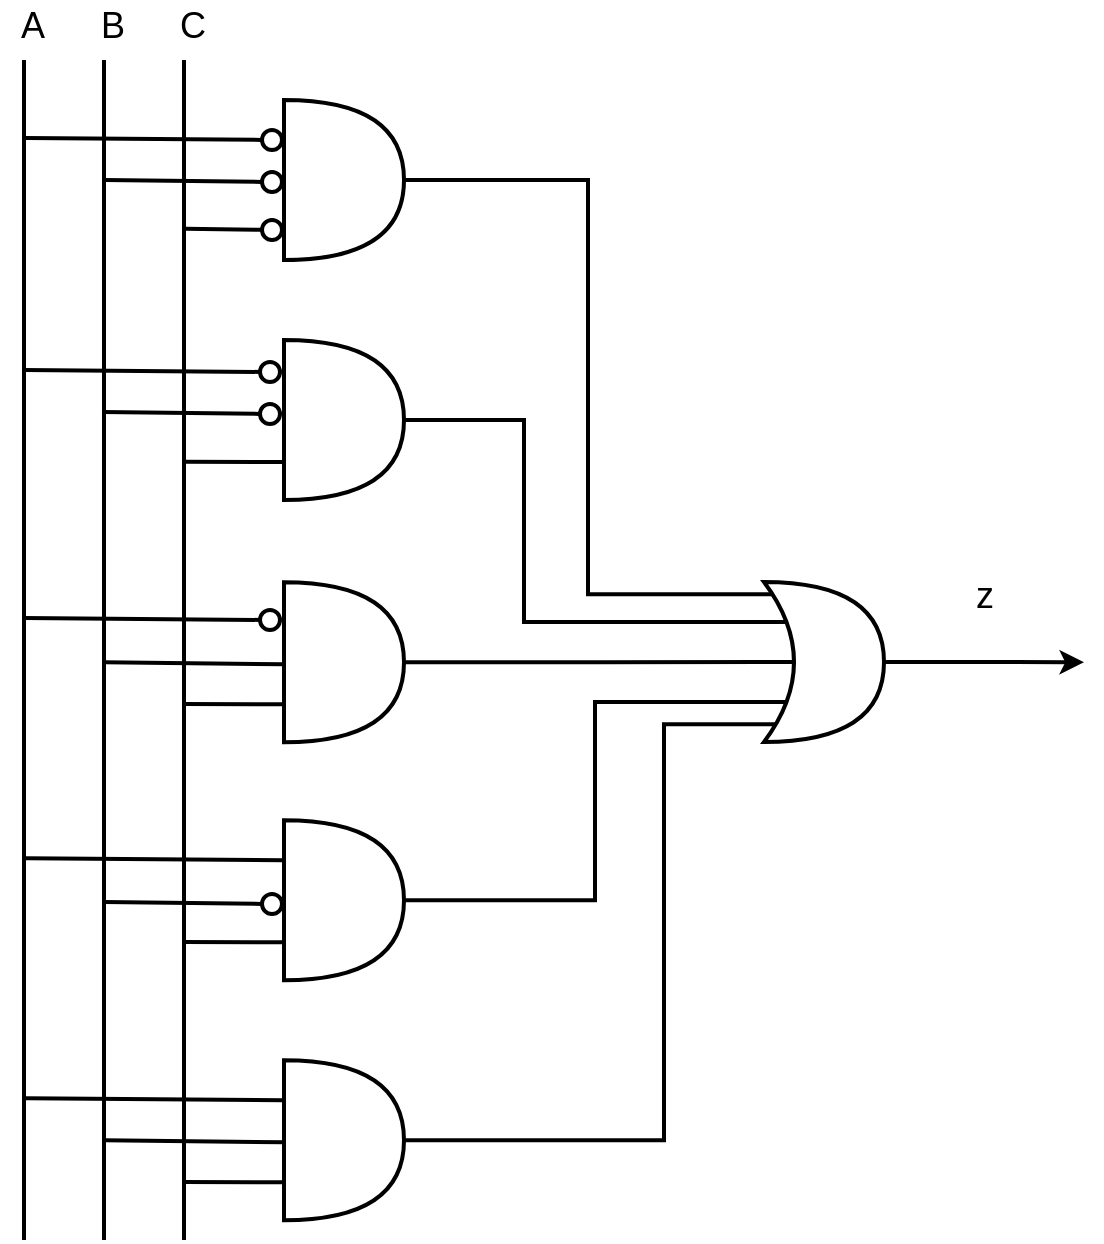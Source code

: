 <mxfile version="11.3.1" type="device" pages="1"><diagram id="4js1APNJ45feCjGTIoj3" name="Page-1"><mxGraphModel dx="1214" dy="657" grid="1" gridSize="10" guides="1" tooltips="1" connect="1" arrows="1" fold="1" page="1" pageScale="1" pageWidth="850" pageHeight="1100" math="0" shadow="0"><root><mxCell id="0"/><mxCell id="1" parent="0"/><mxCell id="5AkRfEBpUA8uwNMbyjjf-52" style="edgeStyle=elbowEdgeStyle;rounded=0;orthogonalLoop=1;jettySize=auto;html=1;exitX=1;exitY=0.5;exitDx=0;exitDy=0;exitPerimeter=0;startArrow=none;startFill=0;endArrow=classic;endFill=1;strokeColor=#000000;strokeWidth=2;" edge="1" parent="1" source="5AkRfEBpUA8uwNMbyjjf-2"><mxGeometry relative="1" as="geometry"><mxPoint x="810" y="401.167" as="targetPoint"/></mxGeometry></mxCell><mxCell id="5AkRfEBpUA8uwNMbyjjf-2" value="" style="shape=xor;whiteSpace=wrap;html=1;strokeWidth=2;" vertex="1" parent="1"><mxGeometry x="650" y="361" width="60" height="80" as="geometry"/></mxCell><mxCell id="5AkRfEBpUA8uwNMbyjjf-5" value="" style="shape=or;whiteSpace=wrap;html=1;strokeWidth=2;" vertex="1" parent="1"><mxGeometry x="410" y="120" width="60" height="80" as="geometry"/></mxCell><mxCell id="5AkRfEBpUA8uwNMbyjjf-11" value="&lt;font style=&quot;font-size: 18px&quot;&gt;A&lt;/font&gt;" style="text;html=1;resizable=0;points=[];autosize=1;align=center;verticalAlign=top;spacingTop=-4;" vertex="1" parent="1"><mxGeometry x="269" y="70" width="30" height="20" as="geometry"/></mxCell><mxCell id="5AkRfEBpUA8uwNMbyjjf-12" value="&lt;font style=&quot;font-size: 18px&quot;&gt;B&lt;/font&gt;" style="text;html=1;resizable=0;points=[];autosize=1;align=center;verticalAlign=top;spacingTop=-4;" vertex="1" parent="1"><mxGeometry x="309" y="70" width="30" height="20" as="geometry"/></mxCell><mxCell id="5AkRfEBpUA8uwNMbyjjf-13" value="&lt;font style=&quot;font-size: 18px&quot;&gt;C&lt;/font&gt;" style="text;html=1;resizable=0;points=[];autosize=1;align=center;verticalAlign=top;spacingTop=-4;" vertex="1" parent="1"><mxGeometry x="349" y="70" width="30" height="20" as="geometry"/></mxCell><mxCell id="5AkRfEBpUA8uwNMbyjjf-15" value="" style="line;strokeWidth=2;direction=south;html=1;" vertex="1" parent="1"><mxGeometry x="275" y="100" width="10" height="590" as="geometry"/></mxCell><mxCell id="5AkRfEBpUA8uwNMbyjjf-16" value="" style="line;strokeWidth=2;direction=south;html=1;" vertex="1" parent="1"><mxGeometry x="315" y="100" width="10" height="590" as="geometry"/></mxCell><mxCell id="5AkRfEBpUA8uwNMbyjjf-17" value="" style="line;strokeWidth=2;direction=south;html=1;" vertex="1" parent="1"><mxGeometry x="355" y="100" width="10" height="590" as="geometry"/></mxCell><mxCell id="5AkRfEBpUA8uwNMbyjjf-23" style="edgeStyle=none;rounded=0;orthogonalLoop=1;jettySize=auto;html=1;strokeColor=#000000;strokeWidth=2;startArrow=oval;startFill=0;endArrow=none;endFill=0;startSize=10;" edge="1" parent="1"><mxGeometry relative="1" as="geometry"><mxPoint x="404" y="161" as="sourcePoint"/><mxPoint x="320" y="160" as="targetPoint"/></mxGeometry></mxCell><mxCell id="5AkRfEBpUA8uwNMbyjjf-51" style="edgeStyle=elbowEdgeStyle;rounded=0;orthogonalLoop=1;jettySize=auto;html=1;exitX=1;exitY=0.5;exitDx=0;exitDy=0;exitPerimeter=0;entryX=0.175;entryY=0.25;entryDx=0;entryDy=0;entryPerimeter=0;startArrow=none;startFill=0;endArrow=none;endFill=0;strokeColor=#000000;strokeWidth=2;" edge="1" parent="1" source="5AkRfEBpUA8uwNMbyjjf-26" target="5AkRfEBpUA8uwNMbyjjf-2"><mxGeometry relative="1" as="geometry"><Array as="points"><mxPoint x="530" y="340"/></Array></mxGeometry></mxCell><mxCell id="5AkRfEBpUA8uwNMbyjjf-26" value="" style="shape=or;whiteSpace=wrap;html=1;strokeWidth=2;" vertex="1" parent="1"><mxGeometry x="410" y="240" width="60" height="80" as="geometry"/></mxCell><mxCell id="5AkRfEBpUA8uwNMbyjjf-28" style="edgeStyle=none;rounded=0;orthogonalLoop=1;jettySize=auto;html=1;exitX=0;exitY=0.25;exitDx=0;exitDy=0;exitPerimeter=0;strokeColor=#000000;strokeWidth=2;startArrow=none;startFill=0;endArrow=none;endFill=0;entryX=0.137;entryY=0.567;entryDx=0;entryDy=0;entryPerimeter=0;" edge="1" parent="1"><mxGeometry relative="1" as="geometry"><mxPoint x="410" y="301.0" as="sourcePoint"/><mxPoint x="359.33" y="300.83" as="targetPoint"/></mxGeometry></mxCell><mxCell id="5AkRfEBpUA8uwNMbyjjf-44" style="edgeStyle=elbowEdgeStyle;rounded=0;orthogonalLoop=1;jettySize=auto;html=1;exitX=1;exitY=0.5;exitDx=0;exitDy=0;exitPerimeter=0;entryX=0.25;entryY=0.5;entryDx=0;entryDy=0;entryPerimeter=0;startArrow=none;startFill=0;endArrow=none;endFill=0;strokeColor=#000000;strokeWidth=2;" edge="1" parent="1" source="5AkRfEBpUA8uwNMbyjjf-30" target="5AkRfEBpUA8uwNMbyjjf-2"><mxGeometry relative="1" as="geometry"/></mxCell><mxCell id="5AkRfEBpUA8uwNMbyjjf-30" value="" style="shape=or;whiteSpace=wrap;html=1;strokeWidth=2;" vertex="1" parent="1"><mxGeometry x="410" y="361.143" width="60" height="80" as="geometry"/></mxCell><mxCell id="5AkRfEBpUA8uwNMbyjjf-31" style="edgeStyle=none;rounded=0;orthogonalLoop=1;jettySize=auto;html=1;exitX=0;exitY=0.25;exitDx=0;exitDy=0;exitPerimeter=0;strokeColor=#000000;strokeWidth=2;startArrow=none;startFill=0;endArrow=none;endFill=0;" edge="1" parent="1"><mxGeometry relative="1" as="geometry"><mxPoint x="410" y="402.143" as="sourcePoint"/><mxPoint x="320" y="401.143" as="targetPoint"/></mxGeometry></mxCell><mxCell id="5AkRfEBpUA8uwNMbyjjf-32" style="edgeStyle=none;rounded=0;orthogonalLoop=1;jettySize=auto;html=1;exitX=0;exitY=0.25;exitDx=0;exitDy=0;exitPerimeter=0;strokeColor=#000000;strokeWidth=2;startArrow=none;startFill=0;endArrow=none;endFill=0;entryX=0.137;entryY=0.567;entryDx=0;entryDy=0;entryPerimeter=0;" edge="1" parent="1"><mxGeometry relative="1" as="geometry"><mxPoint x="410" y="422.143" as="sourcePoint"/><mxPoint x="359.33" y="421.973" as="targetPoint"/></mxGeometry></mxCell><mxCell id="5AkRfEBpUA8uwNMbyjjf-33" style="edgeStyle=none;rounded=0;orthogonalLoop=1;jettySize=auto;html=1;exitX=0;exitY=0.25;exitDx=0;exitDy=0;exitPerimeter=0;entryX=0.066;entryY=0.4;entryDx=0;entryDy=0;entryPerimeter=0;strokeColor=#000000;strokeWidth=2;startArrow=none;startFill=0;endArrow=none;endFill=0;" edge="1" source="5AkRfEBpUA8uwNMbyjjf-34" parent="1"><mxGeometry relative="1" as="geometry"><mxPoint x="281" y="499.083" as="targetPoint"/></mxGeometry></mxCell><mxCell id="5AkRfEBpUA8uwNMbyjjf-45" style="edgeStyle=elbowEdgeStyle;rounded=0;orthogonalLoop=1;jettySize=auto;html=1;exitX=1;exitY=0.5;exitDx=0;exitDy=0;exitPerimeter=0;entryX=0.175;entryY=0.75;entryDx=0;entryDy=0;entryPerimeter=0;startArrow=none;startFill=0;endArrow=none;endFill=0;strokeColor=#000000;strokeWidth=2;" edge="1" parent="1" source="5AkRfEBpUA8uwNMbyjjf-34" target="5AkRfEBpUA8uwNMbyjjf-2"><mxGeometry relative="1" as="geometry"/></mxCell><mxCell id="5AkRfEBpUA8uwNMbyjjf-34" value="" style="shape=or;whiteSpace=wrap;html=1;strokeWidth=2;" vertex="1" parent="1"><mxGeometry x="410" y="480.143" width="60" height="80" as="geometry"/></mxCell><mxCell id="5AkRfEBpUA8uwNMbyjjf-36" style="edgeStyle=none;rounded=0;orthogonalLoop=1;jettySize=auto;html=1;exitX=0;exitY=0.25;exitDx=0;exitDy=0;exitPerimeter=0;strokeColor=#000000;strokeWidth=2;startArrow=none;startFill=0;endArrow=none;endFill=0;entryX=0.137;entryY=0.567;entryDx=0;entryDy=0;entryPerimeter=0;" edge="1" parent="1"><mxGeometry relative="1" as="geometry"><mxPoint x="410" y="541.143" as="sourcePoint"/><mxPoint x="359.33" y="540.973" as="targetPoint"/></mxGeometry></mxCell><mxCell id="5AkRfEBpUA8uwNMbyjjf-37" style="edgeStyle=none;rounded=0;orthogonalLoop=1;jettySize=auto;html=1;exitX=0;exitY=0.25;exitDx=0;exitDy=0;exitPerimeter=0;entryX=0.066;entryY=0.4;entryDx=0;entryDy=0;entryPerimeter=0;strokeColor=#000000;strokeWidth=2;startArrow=none;startFill=0;endArrow=none;endFill=0;" edge="1" source="5AkRfEBpUA8uwNMbyjjf-38" parent="1"><mxGeometry relative="1" as="geometry"><mxPoint x="281" y="619.083" as="targetPoint"/></mxGeometry></mxCell><mxCell id="5AkRfEBpUA8uwNMbyjjf-46" style="edgeStyle=elbowEdgeStyle;rounded=0;orthogonalLoop=1;jettySize=auto;html=1;exitX=1;exitY=0.5;exitDx=0;exitDy=0;exitPerimeter=0;startArrow=none;startFill=0;endArrow=none;endFill=0;strokeColor=#000000;strokeWidth=2;entryX=0.098;entryY=0.889;entryDx=0;entryDy=0;entryPerimeter=0;" edge="1" parent="1" source="5AkRfEBpUA8uwNMbyjjf-38" target="5AkRfEBpUA8uwNMbyjjf-2"><mxGeometry relative="1" as="geometry"><mxPoint x="660" y="430" as="targetPoint"/><Array as="points"><mxPoint x="600" y="540"/></Array></mxGeometry></mxCell><mxCell id="5AkRfEBpUA8uwNMbyjjf-38" value="" style="shape=or;whiteSpace=wrap;html=1;strokeWidth=2;" vertex="1" parent="1"><mxGeometry x="410" y="600.143" width="60" height="80" as="geometry"/></mxCell><mxCell id="5AkRfEBpUA8uwNMbyjjf-39" style="edgeStyle=none;rounded=0;orthogonalLoop=1;jettySize=auto;html=1;exitX=0;exitY=0.25;exitDx=0;exitDy=0;exitPerimeter=0;strokeColor=#000000;strokeWidth=2;startArrow=none;startFill=0;endArrow=none;endFill=0;" edge="1" parent="1"><mxGeometry relative="1" as="geometry"><mxPoint x="410" y="641.143" as="sourcePoint"/><mxPoint x="320" y="640.143" as="targetPoint"/></mxGeometry></mxCell><mxCell id="5AkRfEBpUA8uwNMbyjjf-40" style="edgeStyle=none;rounded=0;orthogonalLoop=1;jettySize=auto;html=1;exitX=0;exitY=0.25;exitDx=0;exitDy=0;exitPerimeter=0;strokeColor=#000000;strokeWidth=2;startArrow=none;startFill=0;endArrow=none;endFill=0;entryX=0.137;entryY=0.567;entryDx=0;entryDy=0;entryPerimeter=0;" edge="1" parent="1"><mxGeometry relative="1" as="geometry"><mxPoint x="410" y="661.143" as="sourcePoint"/><mxPoint x="359.33" y="660.973" as="targetPoint"/></mxGeometry></mxCell><mxCell id="5AkRfEBpUA8uwNMbyjjf-47" style="edgeStyle=elbowEdgeStyle;rounded=0;orthogonalLoop=1;jettySize=auto;html=1;exitX=1;exitY=0.5;exitDx=0;exitDy=0;exitPerimeter=0;startArrow=none;startFill=0;endArrow=none;endFill=0;strokeColor=#000000;strokeWidth=2;entryX=0.07;entryY=0.077;entryDx=0;entryDy=0;entryPerimeter=0;" edge="1" parent="1" source="5AkRfEBpUA8uwNMbyjjf-5" target="5AkRfEBpUA8uwNMbyjjf-2"><mxGeometry relative="1" as="geometry"><mxPoint x="470" y="160" as="sourcePoint"/><mxPoint x="658" y="369" as="targetPoint"/></mxGeometry></mxCell><mxCell id="5AkRfEBpUA8uwNMbyjjf-53" value="&lt;font style=&quot;font-size: 18px&quot;&gt;z&lt;/font&gt;" style="text;html=1;resizable=0;points=[];autosize=1;align=center;verticalAlign=top;spacingTop=-4;" vertex="1" parent="1"><mxGeometry x="750" y="355" width="20" height="20" as="geometry"/></mxCell><mxCell id="5AkRfEBpUA8uwNMbyjjf-20" style="edgeStyle=none;rounded=0;orthogonalLoop=1;jettySize=auto;html=1;entryX=0.066;entryY=0.4;entryDx=0;entryDy=0;entryPerimeter=0;strokeColor=#000000;strokeWidth=2;startArrow=oval;startFill=0;endArrow=none;endFill=0;startSize=10;" edge="1" parent="1" target="5AkRfEBpUA8uwNMbyjjf-15"><mxGeometry relative="1" as="geometry"><mxPoint x="404" y="140" as="sourcePoint"/></mxGeometry></mxCell><mxCell id="5AkRfEBpUA8uwNMbyjjf-56" style="edgeStyle=none;rounded=0;orthogonalLoop=1;jettySize=auto;html=1;strokeColor=#000000;strokeWidth=2;startArrow=oval;startFill=0;endArrow=none;endFill=0;startSize=10;entryX=0.143;entryY=0.461;entryDx=0;entryDy=0;entryPerimeter=0;" edge="1" parent="1" target="5AkRfEBpUA8uwNMbyjjf-17"><mxGeometry relative="1" as="geometry"><mxPoint x="404" y="185" as="sourcePoint"/><mxPoint x="360" y="184" as="targetPoint"/></mxGeometry></mxCell><mxCell id="5AkRfEBpUA8uwNMbyjjf-57" style="edgeStyle=none;rounded=0;orthogonalLoop=1;jettySize=auto;html=1;strokeColor=#000000;strokeWidth=2;startArrow=oval;startFill=0;endArrow=none;endFill=0;startSize=10;" edge="1" parent="1"><mxGeometry relative="1" as="geometry"><mxPoint x="403" y="277" as="sourcePoint"/><mxPoint x="319.0" y="276.0" as="targetPoint"/></mxGeometry></mxCell><mxCell id="5AkRfEBpUA8uwNMbyjjf-58" style="edgeStyle=none;rounded=0;orthogonalLoop=1;jettySize=auto;html=1;entryX=0.066;entryY=0.4;entryDx=0;entryDy=0;entryPerimeter=0;strokeColor=#000000;strokeWidth=2;startArrow=oval;startFill=0;endArrow=none;endFill=0;startSize=10;" edge="1" parent="1"><mxGeometry relative="1" as="geometry"><mxPoint x="403" y="256.0" as="sourcePoint"/><mxPoint x="280.0" y="254.94" as="targetPoint"/></mxGeometry></mxCell><mxCell id="5AkRfEBpUA8uwNMbyjjf-60" style="edgeStyle=none;rounded=0;orthogonalLoop=1;jettySize=auto;html=1;entryX=0.066;entryY=0.4;entryDx=0;entryDy=0;entryPerimeter=0;strokeColor=#000000;strokeWidth=2;startArrow=oval;startFill=0;endArrow=none;endFill=0;startSize=10;" edge="1" parent="1"><mxGeometry relative="1" as="geometry"><mxPoint x="403" y="380" as="sourcePoint"/><mxPoint x="280" y="378.94" as="targetPoint"/></mxGeometry></mxCell><mxCell id="5AkRfEBpUA8uwNMbyjjf-61" style="edgeStyle=none;rounded=0;orthogonalLoop=1;jettySize=auto;html=1;strokeColor=#000000;strokeWidth=2;startArrow=oval;startFill=0;endArrow=none;endFill=0;startSize=10;" edge="1" parent="1"><mxGeometry relative="1" as="geometry"><mxPoint x="404" y="522" as="sourcePoint"/><mxPoint x="320" y="521" as="targetPoint"/></mxGeometry></mxCell></root></mxGraphModel></diagram></mxfile>